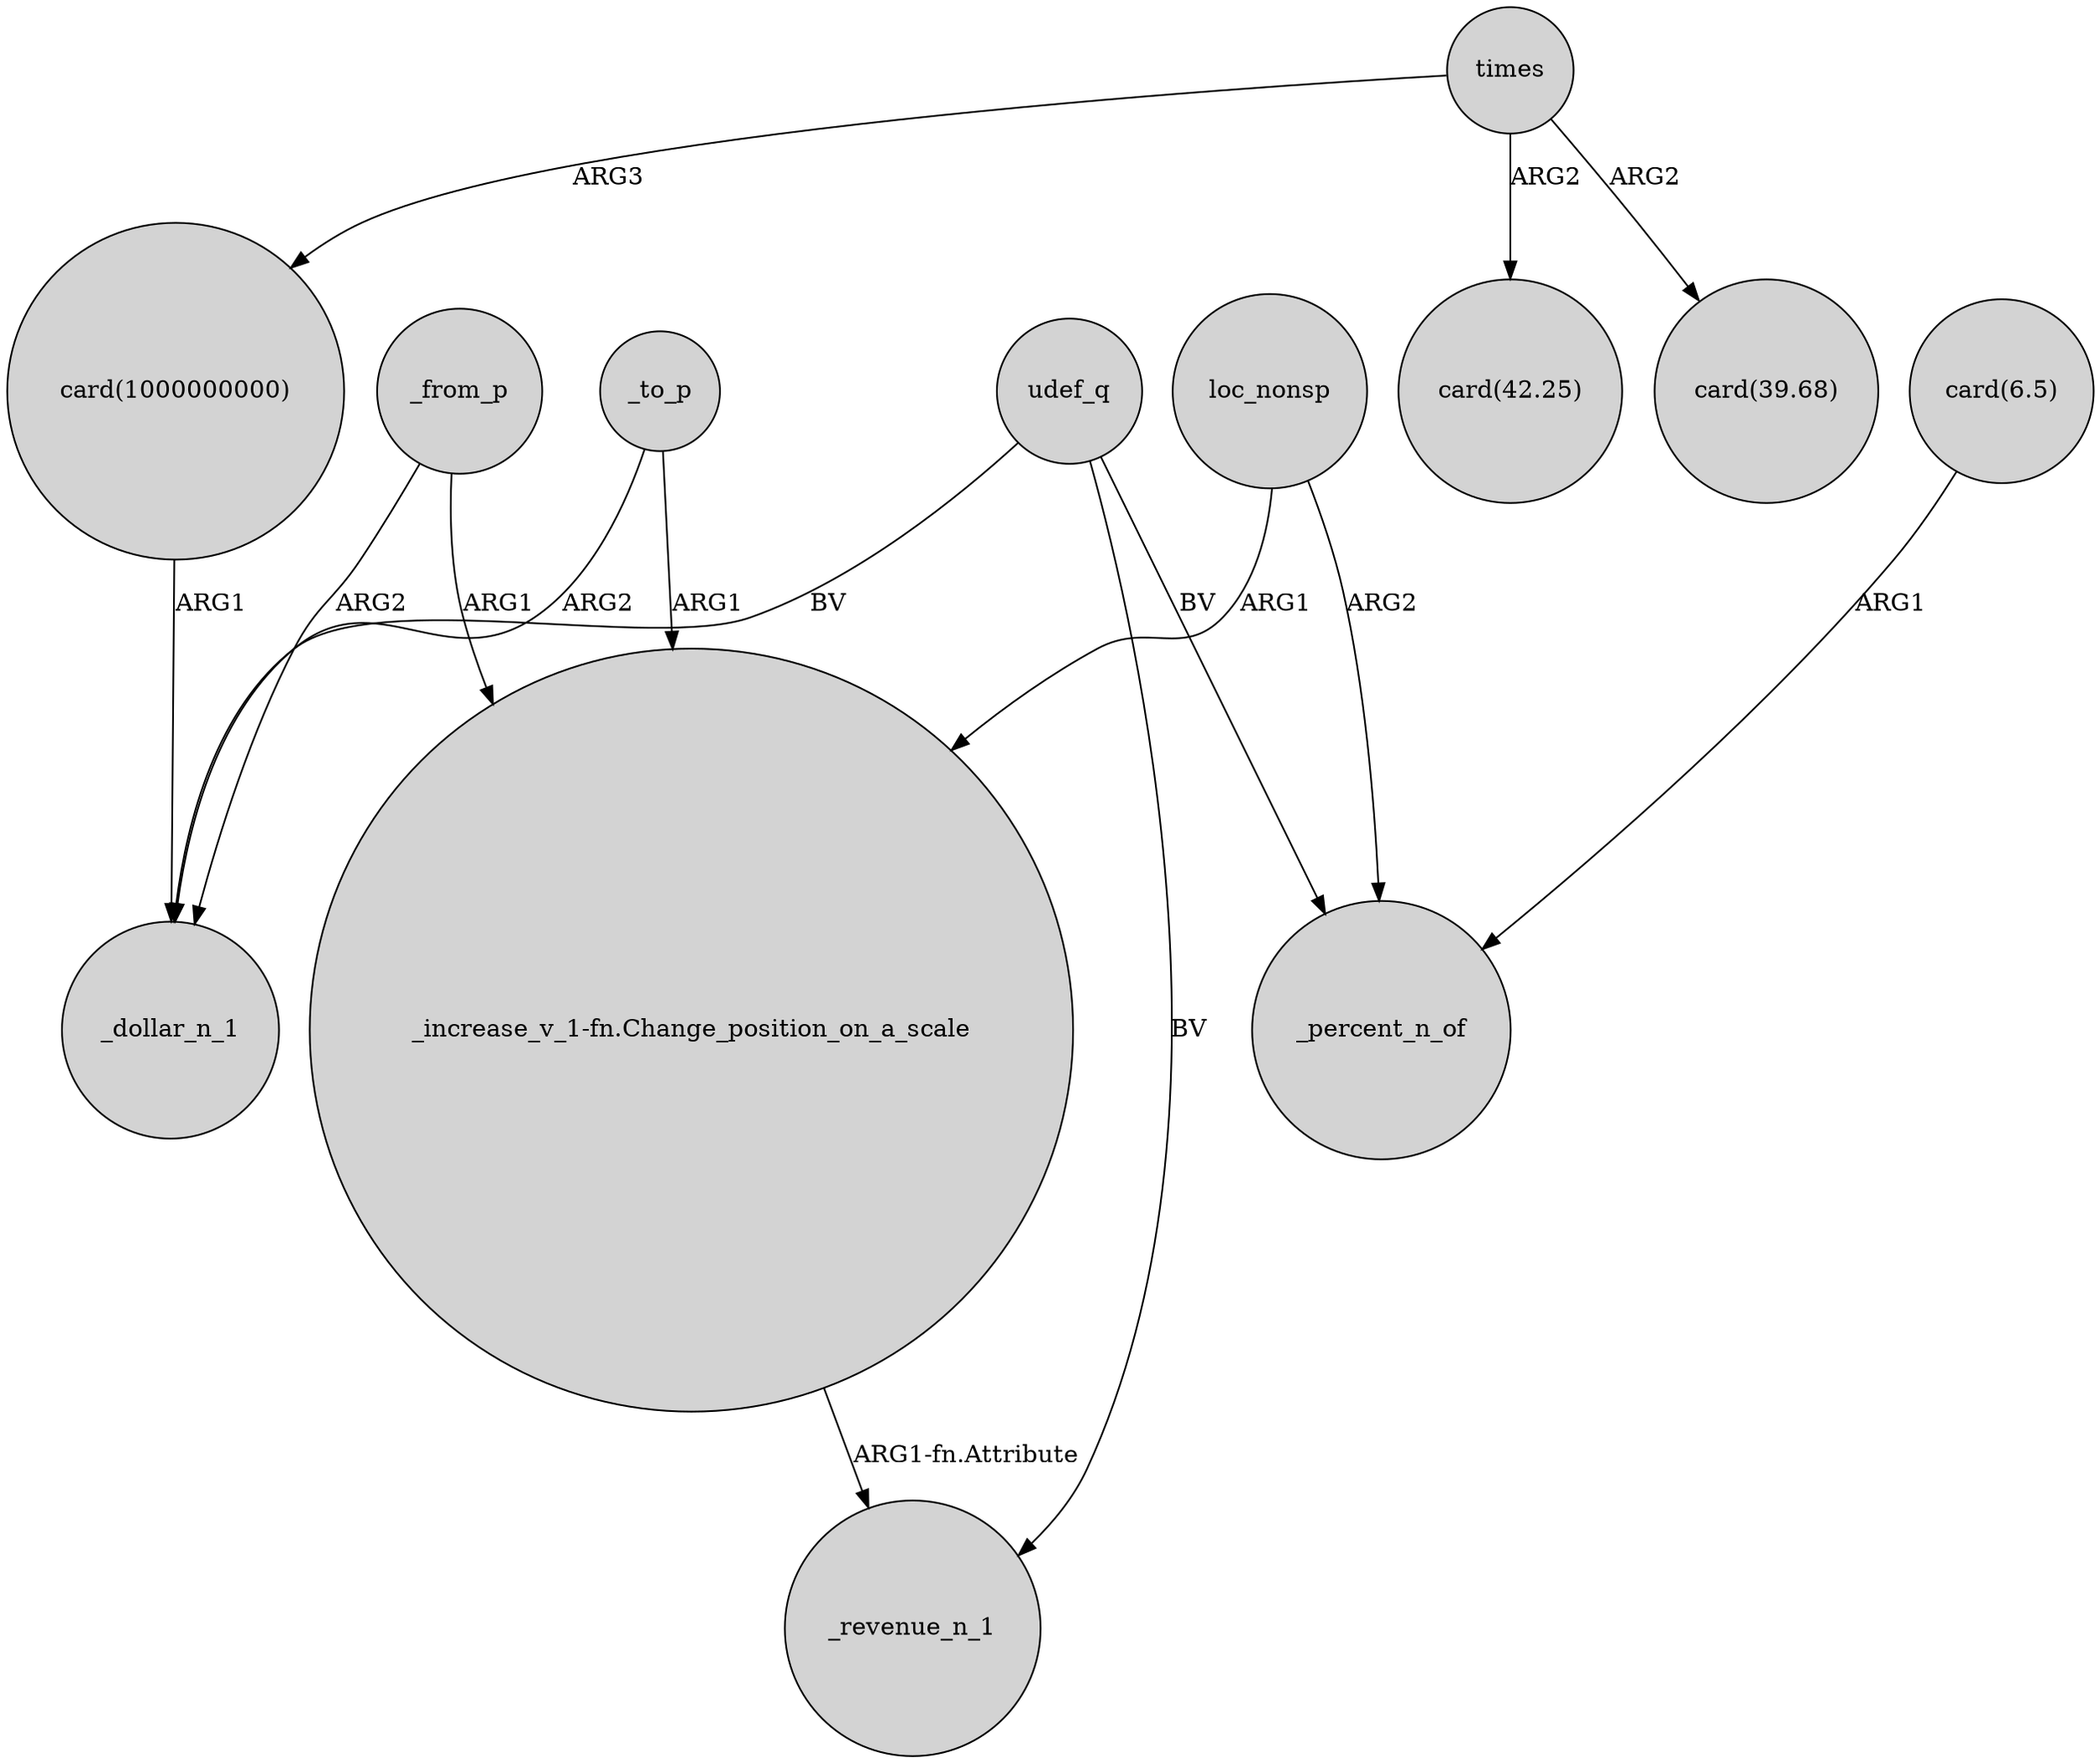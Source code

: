 digraph {
	node [shape=circle style=filled]
	_to_p -> "_increase_v_1-fn.Change_position_on_a_scale" [label=ARG1]
	"card(1000000000)" -> _dollar_n_1 [label=ARG1]
	udef_q -> _percent_n_of [label=BV]
	_to_p -> _dollar_n_1 [label=ARG2]
	times -> "card(42.25)" [label=ARG2]
	times -> "card(1000000000)" [label=ARG3]
	"_increase_v_1-fn.Change_position_on_a_scale" -> _revenue_n_1 [label="ARG1-fn.Attribute"]
	_from_p -> "_increase_v_1-fn.Change_position_on_a_scale" [label=ARG1]
	udef_q -> _dollar_n_1 [label=BV]
	"card(6.5)" -> _percent_n_of [label=ARG1]
	udef_q -> _revenue_n_1 [label=BV]
	loc_nonsp -> "_increase_v_1-fn.Change_position_on_a_scale" [label=ARG1]
	_from_p -> _dollar_n_1 [label=ARG2]
	times -> "card(39.68)" [label=ARG2]
	loc_nonsp -> _percent_n_of [label=ARG2]
}
